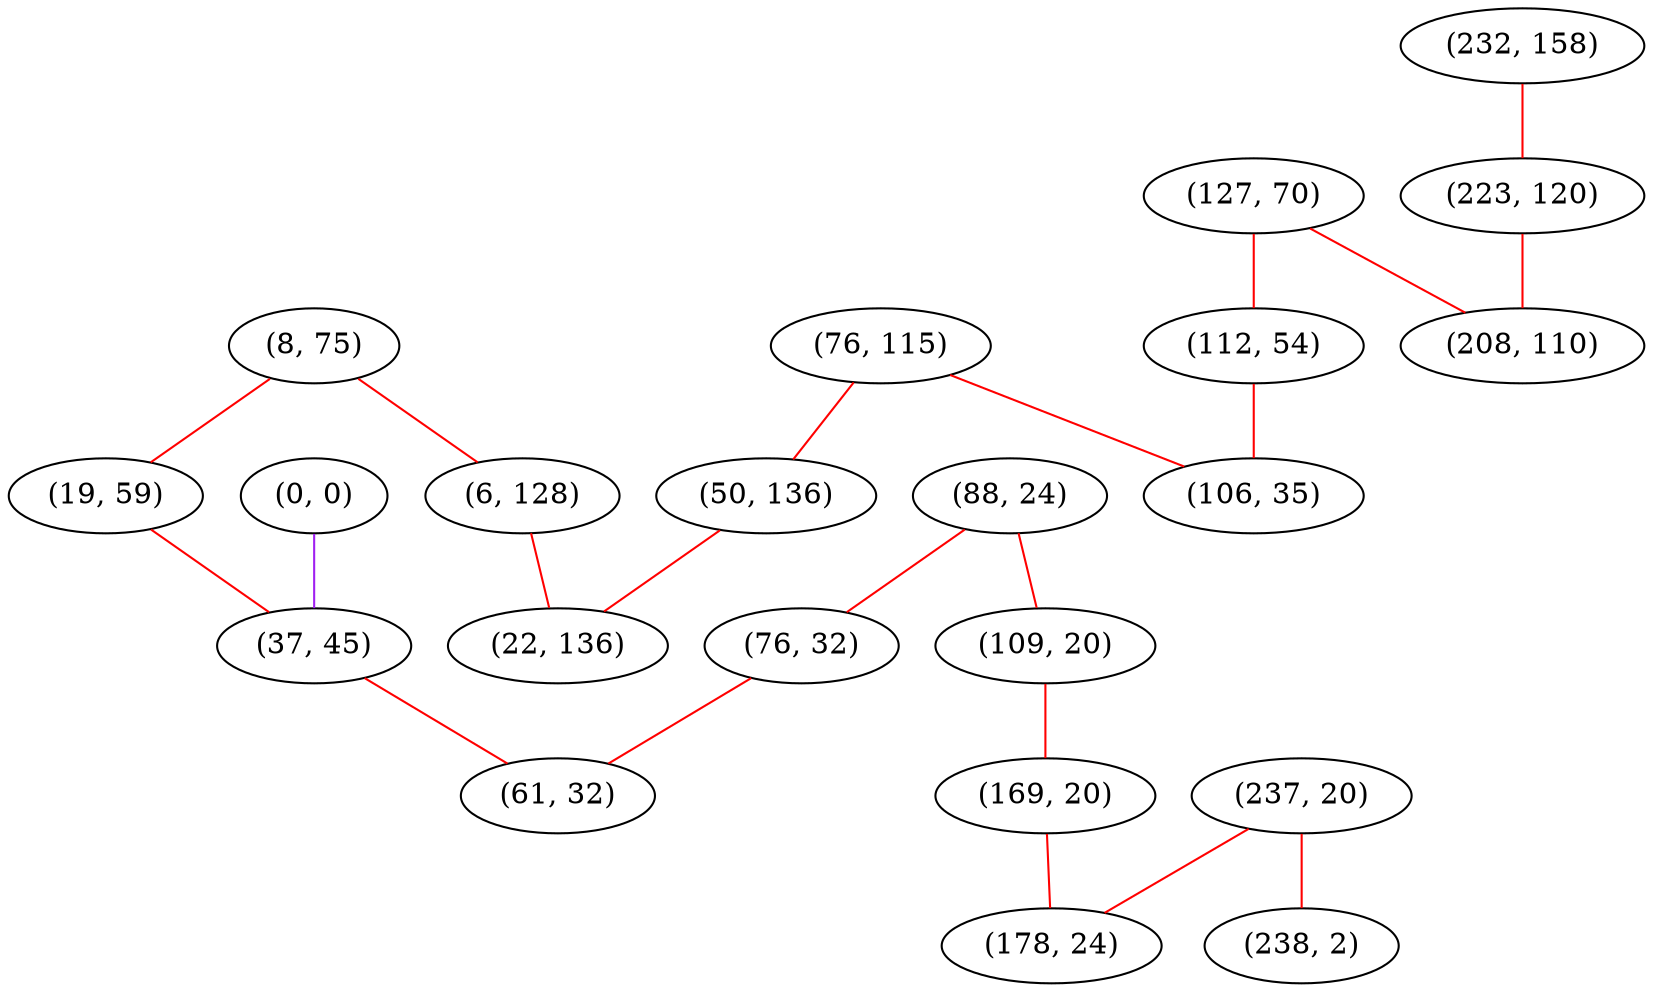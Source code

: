 graph "" {
"(8, 75)";
"(19, 59)";
"(76, 115)";
"(88, 24)";
"(109, 20)";
"(237, 20)";
"(127, 70)";
"(232, 158)";
"(112, 54)";
"(223, 120)";
"(50, 136)";
"(238, 2)";
"(0, 0)";
"(76, 32)";
"(37, 45)";
"(61, 32)";
"(6, 128)";
"(106, 35)";
"(169, 20)";
"(178, 24)";
"(22, 136)";
"(208, 110)";
"(8, 75)" -- "(6, 128)"  [color=red, key=0, weight=1];
"(8, 75)" -- "(19, 59)"  [color=red, key=0, weight=1];
"(19, 59)" -- "(37, 45)"  [color=red, key=0, weight=1];
"(76, 115)" -- "(50, 136)"  [color=red, key=0, weight=1];
"(76, 115)" -- "(106, 35)"  [color=red, key=0, weight=1];
"(88, 24)" -- "(109, 20)"  [color=red, key=0, weight=1];
"(88, 24)" -- "(76, 32)"  [color=red, key=0, weight=1];
"(109, 20)" -- "(169, 20)"  [color=red, key=0, weight=1];
"(237, 20)" -- "(178, 24)"  [color=red, key=0, weight=1];
"(237, 20)" -- "(238, 2)"  [color=red, key=0, weight=1];
"(127, 70)" -- "(208, 110)"  [color=red, key=0, weight=1];
"(127, 70)" -- "(112, 54)"  [color=red, key=0, weight=1];
"(232, 158)" -- "(223, 120)"  [color=red, key=0, weight=1];
"(112, 54)" -- "(106, 35)"  [color=red, key=0, weight=1];
"(223, 120)" -- "(208, 110)"  [color=red, key=0, weight=1];
"(50, 136)" -- "(22, 136)"  [color=red, key=0, weight=1];
"(0, 0)" -- "(37, 45)"  [color=purple, key=0, weight=4];
"(76, 32)" -- "(61, 32)"  [color=red, key=0, weight=1];
"(37, 45)" -- "(61, 32)"  [color=red, key=0, weight=1];
"(6, 128)" -- "(22, 136)"  [color=red, key=0, weight=1];
"(169, 20)" -- "(178, 24)"  [color=red, key=0, weight=1];
}
